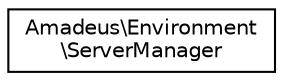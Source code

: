 digraph "Graphical Class Hierarchy"
{
  edge [fontname="Helvetica",fontsize="10",labelfontname="Helvetica",labelfontsize="10"];
  node [fontname="Helvetica",fontsize="10",shape=record];
  rankdir="LR";
  Node0 [label="Amadeus\\Environment\l\\ServerManager",height=0.2,width=0.4,color="black", fillcolor="white", style="filled",URL="$classAmadeus_1_1Environment_1_1ServerManager.html"];
}
